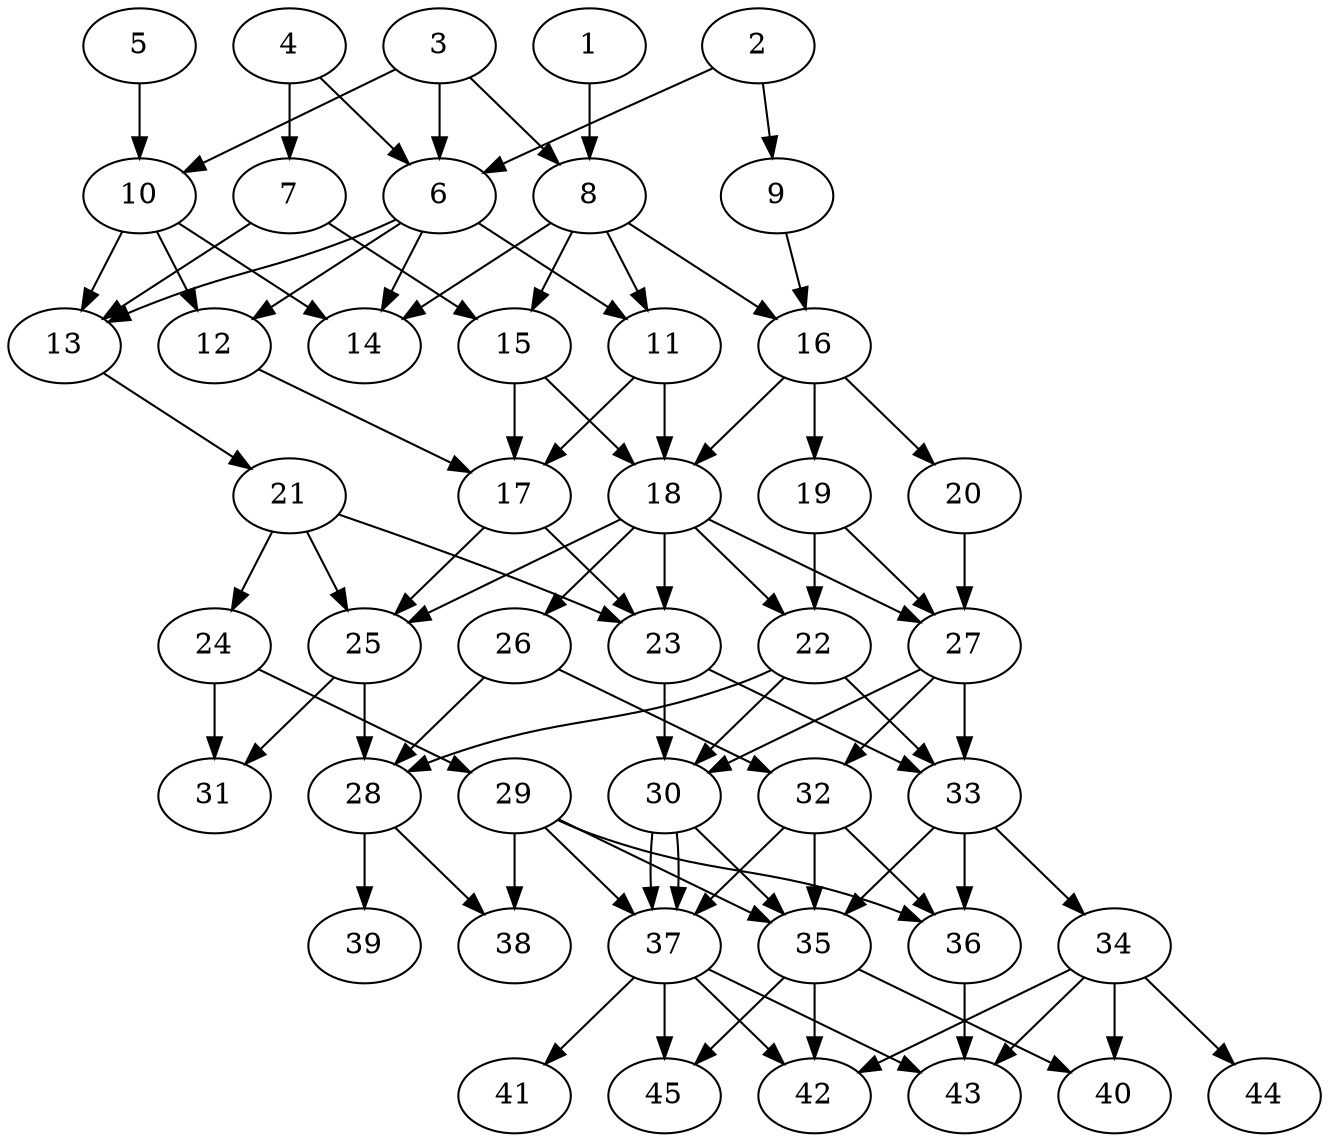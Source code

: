 // DAG automatically generated by daggen at Thu Oct  3 14:07:24 2019
// ./daggen --dot -n 45 --ccr 0.5 --fat 0.5 --regular 0.9 --density 0.6 --mindata 5242880 --maxdata 52428800 
digraph G {
  1 [size="52275200", alpha="0.17", expect_size="26137600"] 
  1 -> 8 [size ="26137600"]
  2 [size="42162176", alpha="0.09", expect_size="21081088"] 
  2 -> 6 [size ="21081088"]
  2 -> 9 [size ="21081088"]
  3 [size="96372736", alpha="0.00", expect_size="48186368"] 
  3 -> 6 [size ="48186368"]
  3 -> 8 [size ="48186368"]
  3 -> 10 [size ="48186368"]
  4 [size="43085824", alpha="0.06", expect_size="21542912"] 
  4 -> 6 [size ="21542912"]
  4 -> 7 [size ="21542912"]
  5 [size="55601152", alpha="0.05", expect_size="27800576"] 
  5 -> 10 [size ="27800576"]
  6 [size="102623232", alpha="0.09", expect_size="51311616"] 
  6 -> 11 [size ="51311616"]
  6 -> 12 [size ="51311616"]
  6 -> 13 [size ="51311616"]
  6 -> 14 [size ="51311616"]
  7 [size="62478336", alpha="0.10", expect_size="31239168"] 
  7 -> 13 [size ="31239168"]
  7 -> 15 [size ="31239168"]
  8 [size="22433792", alpha="0.11", expect_size="11216896"] 
  8 -> 11 [size ="11216896"]
  8 -> 14 [size ="11216896"]
  8 -> 15 [size ="11216896"]
  8 -> 16 [size ="11216896"]
  9 [size="51636224", alpha="0.17", expect_size="25818112"] 
  9 -> 16 [size ="25818112"]
  10 [size="22347776", alpha="0.08", expect_size="11173888"] 
  10 -> 12 [size ="11173888"]
  10 -> 13 [size ="11173888"]
  10 -> 14 [size ="11173888"]
  11 [size="81377280", alpha="0.04", expect_size="40688640"] 
  11 -> 17 [size ="40688640"]
  11 -> 18 [size ="40688640"]
  12 [size="66598912", alpha="0.06", expect_size="33299456"] 
  12 -> 17 [size ="33299456"]
  13 [size="13402112", alpha="0.08", expect_size="6701056"] 
  13 -> 21 [size ="6701056"]
  14 [size="13936640", alpha="0.06", expect_size="6968320"] 
  15 [size="40378368", alpha="0.17", expect_size="20189184"] 
  15 -> 17 [size ="20189184"]
  15 -> 18 [size ="20189184"]
  16 [size="63143936", alpha="0.04", expect_size="31571968"] 
  16 -> 18 [size ="31571968"]
  16 -> 19 [size ="31571968"]
  16 -> 20 [size ="31571968"]
  17 [size="13533184", alpha="0.10", expect_size="6766592"] 
  17 -> 23 [size ="6766592"]
  17 -> 25 [size ="6766592"]
  18 [size="59269120", alpha="0.07", expect_size="29634560"] 
  18 -> 22 [size ="29634560"]
  18 -> 23 [size ="29634560"]
  18 -> 25 [size ="29634560"]
  18 -> 26 [size ="29634560"]
  18 -> 27 [size ="29634560"]
  19 [size="18839552", alpha="0.16", expect_size="9419776"] 
  19 -> 22 [size ="9419776"]
  19 -> 27 [size ="9419776"]
  20 [size="99848192", alpha="0.17", expect_size="49924096"] 
  20 -> 27 [size ="49924096"]
  21 [size="41658368", alpha="0.08", expect_size="20829184"] 
  21 -> 23 [size ="20829184"]
  21 -> 24 [size ="20829184"]
  21 -> 25 [size ="20829184"]
  22 [size="62255104", alpha="0.05", expect_size="31127552"] 
  22 -> 28 [size ="31127552"]
  22 -> 30 [size ="31127552"]
  22 -> 33 [size ="31127552"]
  23 [size="89849856", alpha="0.01", expect_size="44924928"] 
  23 -> 30 [size ="44924928"]
  23 -> 33 [size ="44924928"]
  24 [size="33918976", alpha="0.03", expect_size="16959488"] 
  24 -> 29 [size ="16959488"]
  24 -> 31 [size ="16959488"]
  25 [size="60022784", alpha="0.15", expect_size="30011392"] 
  25 -> 28 [size ="30011392"]
  25 -> 31 [size ="30011392"]
  26 [size="44756992", alpha="0.07", expect_size="22378496"] 
  26 -> 28 [size ="22378496"]
  26 -> 32 [size ="22378496"]
  27 [size="65499136", alpha="0.10", expect_size="32749568"] 
  27 -> 30 [size ="32749568"]
  27 -> 32 [size ="32749568"]
  27 -> 33 [size ="32749568"]
  28 [size="19304448", alpha="0.15", expect_size="9652224"] 
  28 -> 38 [size ="9652224"]
  28 -> 39 [size ="9652224"]
  29 [size="52938752", alpha="0.08", expect_size="26469376"] 
  29 -> 35 [size ="26469376"]
  29 -> 36 [size ="26469376"]
  29 -> 37 [size ="26469376"]
  29 -> 38 [size ="26469376"]
  30 [size="32325632", alpha="0.05", expect_size="16162816"] 
  30 -> 35 [size ="16162816"]
  30 -> 37 [size ="16162816"]
  30 -> 37 [size ="16162816"]
  31 [size="20080640", alpha="0.16", expect_size="10040320"] 
  32 [size="57995264", alpha="0.19", expect_size="28997632"] 
  32 -> 35 [size ="28997632"]
  32 -> 36 [size ="28997632"]
  32 -> 37 [size ="28997632"]
  33 [size="83376128", alpha="0.03", expect_size="41688064"] 
  33 -> 34 [size ="41688064"]
  33 -> 35 [size ="41688064"]
  33 -> 36 [size ="41688064"]
  34 [size="87738368", alpha="0.08", expect_size="43869184"] 
  34 -> 40 [size ="43869184"]
  34 -> 42 [size ="43869184"]
  34 -> 43 [size ="43869184"]
  34 -> 44 [size ="43869184"]
  35 [size="103686144", alpha="0.19", expect_size="51843072"] 
  35 -> 40 [size ="51843072"]
  35 -> 42 [size ="51843072"]
  35 -> 45 [size ="51843072"]
  36 [size="81960960", alpha="0.01", expect_size="40980480"] 
  36 -> 43 [size ="40980480"]
  37 [size="20330496", alpha="0.04", expect_size="10165248"] 
  37 -> 41 [size ="10165248"]
  37 -> 42 [size ="10165248"]
  37 -> 43 [size ="10165248"]
  37 -> 45 [size ="10165248"]
  38 [size="65163264", alpha="0.17", expect_size="32581632"] 
  39 [size="39661568", alpha="0.11", expect_size="19830784"] 
  40 [size="79349760", alpha="0.05", expect_size="39674880"] 
  41 [size="101722112", alpha="0.06", expect_size="50861056"] 
  42 [size="83296256", alpha="0.17", expect_size="41648128"] 
  43 [size="80183296", alpha="0.05", expect_size="40091648"] 
  44 [size="95305728", alpha="0.18", expect_size="47652864"] 
  45 [size="37738496", alpha="0.02", expect_size="18869248"] 
}
